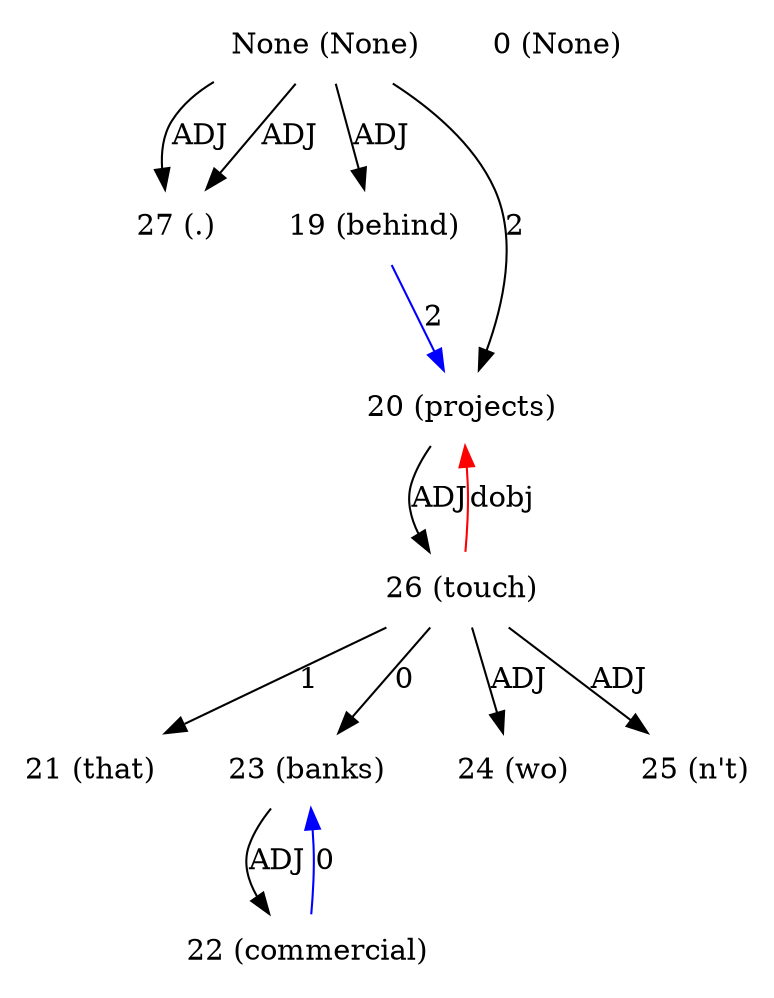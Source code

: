 digraph G{
edge [dir=forward]
node [shape=plaintext]

None [label="None (None)"]
None -> 27 [label="ADJ"]
None -> 19 [label="ADJ"]
None [label="None (None)"]
None -> 27 [label="ADJ"]
None [label="None (None)"]
None -> 20 [label="2"]
0 [label="0 (None)"]
19 [label="19 (behind)"]
19 -> 20 [label="2", color="blue"]
20 [label="20 (projects)"]
20 -> 26 [label="ADJ"]
26 -> 20 [label="dobj", color="red"]
21 [label="21 (that)"]
22 [label="22 (commercial)"]
22 -> 23 [label="0", color="blue"]
23 [label="23 (banks)"]
23 -> 22 [label="ADJ"]
24 [label="24 (wo)"]
25 [label="25 (n't)"]
26 [label="26 (touch)"]
26 -> 21 [label="1"]
26 -> 23 [label="0"]
26 -> 24 [label="ADJ"]
26 -> 25 [label="ADJ"]
27 [label="27 (.)"]
}
